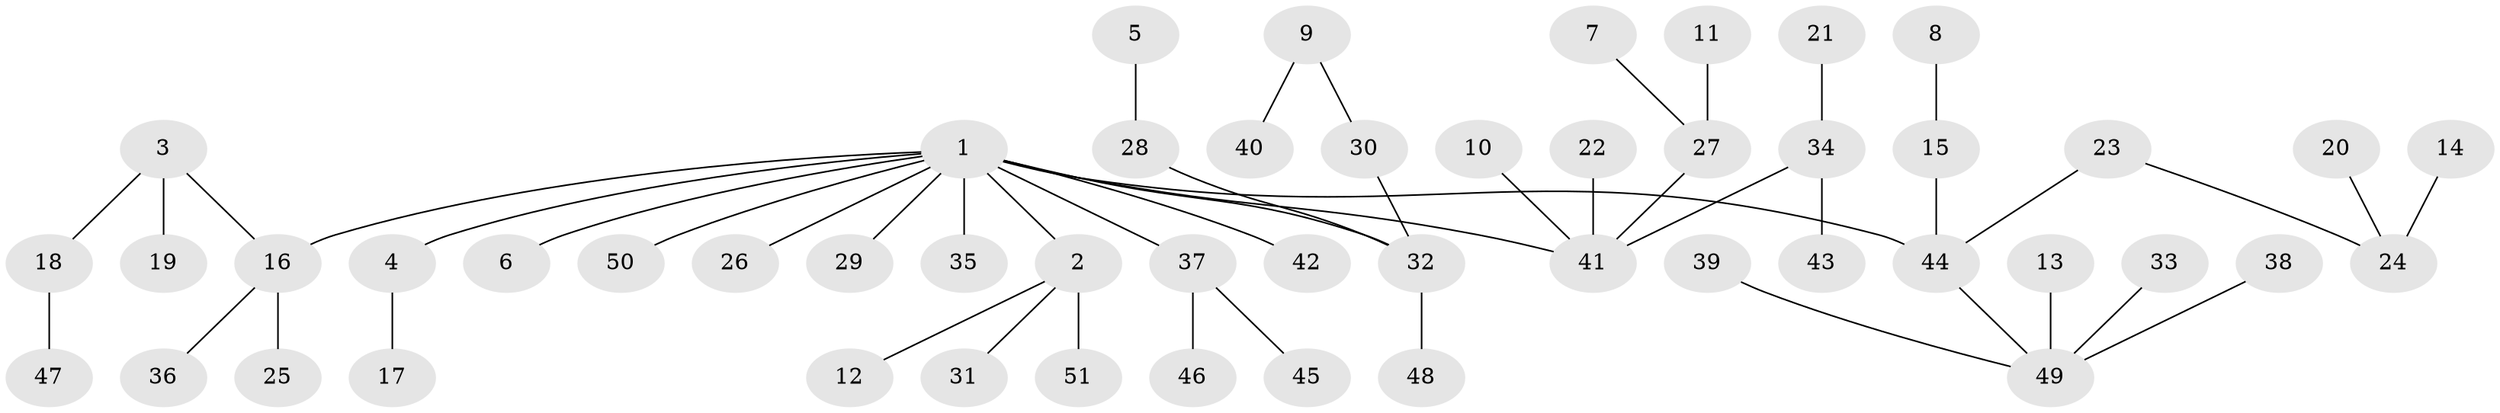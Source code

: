 // original degree distribution, {6: 0.0392156862745098, 5: 0.0392156862745098, 7: 0.00980392156862745, 1: 0.5, 3: 0.09803921568627451, 2: 0.28431372549019607, 4: 0.029411764705882353}
// Generated by graph-tools (version 1.1) at 2025/26/03/09/25 03:26:25]
// undirected, 51 vertices, 50 edges
graph export_dot {
graph [start="1"]
  node [color=gray90,style=filled];
  1;
  2;
  3;
  4;
  5;
  6;
  7;
  8;
  9;
  10;
  11;
  12;
  13;
  14;
  15;
  16;
  17;
  18;
  19;
  20;
  21;
  22;
  23;
  24;
  25;
  26;
  27;
  28;
  29;
  30;
  31;
  32;
  33;
  34;
  35;
  36;
  37;
  38;
  39;
  40;
  41;
  42;
  43;
  44;
  45;
  46;
  47;
  48;
  49;
  50;
  51;
  1 -- 2 [weight=1.0];
  1 -- 4 [weight=1.0];
  1 -- 6 [weight=1.0];
  1 -- 16 [weight=1.0];
  1 -- 26 [weight=1.0];
  1 -- 29 [weight=1.0];
  1 -- 32 [weight=1.0];
  1 -- 35 [weight=1.0];
  1 -- 37 [weight=1.0];
  1 -- 41 [weight=1.0];
  1 -- 42 [weight=1.0];
  1 -- 44 [weight=1.0];
  1 -- 50 [weight=1.0];
  2 -- 12 [weight=1.0];
  2 -- 31 [weight=1.0];
  2 -- 51 [weight=1.0];
  3 -- 16 [weight=1.0];
  3 -- 18 [weight=1.0];
  3 -- 19 [weight=1.0];
  4 -- 17 [weight=1.0];
  5 -- 28 [weight=1.0];
  7 -- 27 [weight=1.0];
  8 -- 15 [weight=1.0];
  9 -- 30 [weight=1.0];
  9 -- 40 [weight=1.0];
  10 -- 41 [weight=1.0];
  11 -- 27 [weight=1.0];
  13 -- 49 [weight=1.0];
  14 -- 24 [weight=1.0];
  15 -- 44 [weight=1.0];
  16 -- 25 [weight=1.0];
  16 -- 36 [weight=1.0];
  18 -- 47 [weight=1.0];
  20 -- 24 [weight=1.0];
  21 -- 34 [weight=1.0];
  22 -- 41 [weight=1.0];
  23 -- 24 [weight=1.0];
  23 -- 44 [weight=1.0];
  27 -- 41 [weight=1.0];
  28 -- 32 [weight=1.0];
  30 -- 32 [weight=1.0];
  32 -- 48 [weight=1.0];
  33 -- 49 [weight=1.0];
  34 -- 41 [weight=1.0];
  34 -- 43 [weight=1.0];
  37 -- 45 [weight=1.0];
  37 -- 46 [weight=1.0];
  38 -- 49 [weight=1.0];
  39 -- 49 [weight=1.0];
  44 -- 49 [weight=1.0];
}
